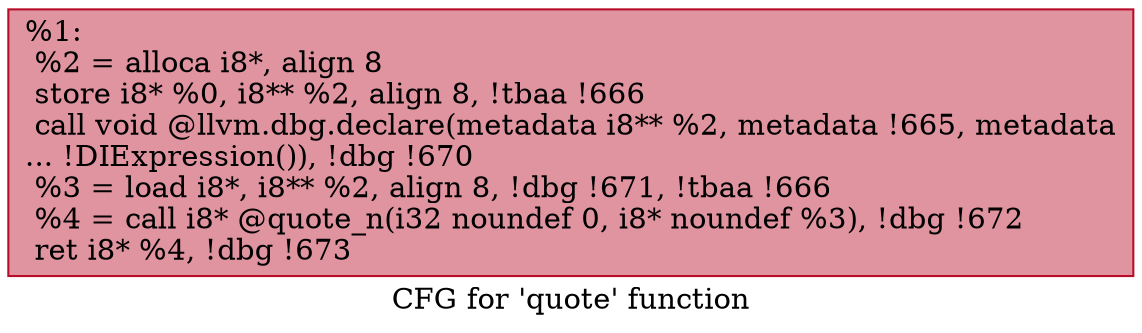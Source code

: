 digraph "CFG for 'quote' function" {
	label="CFG for 'quote' function";

	Node0x230f280 [shape=record,color="#b70d28ff", style=filled, fillcolor="#b70d2870",label="{%1:\l  %2 = alloca i8*, align 8\l  store i8* %0, i8** %2, align 8, !tbaa !666\l  call void @llvm.dbg.declare(metadata i8** %2, metadata !665, metadata\l... !DIExpression()), !dbg !670\l  %3 = load i8*, i8** %2, align 8, !dbg !671, !tbaa !666\l  %4 = call i8* @quote_n(i32 noundef 0, i8* noundef %3), !dbg !672\l  ret i8* %4, !dbg !673\l}"];
}
